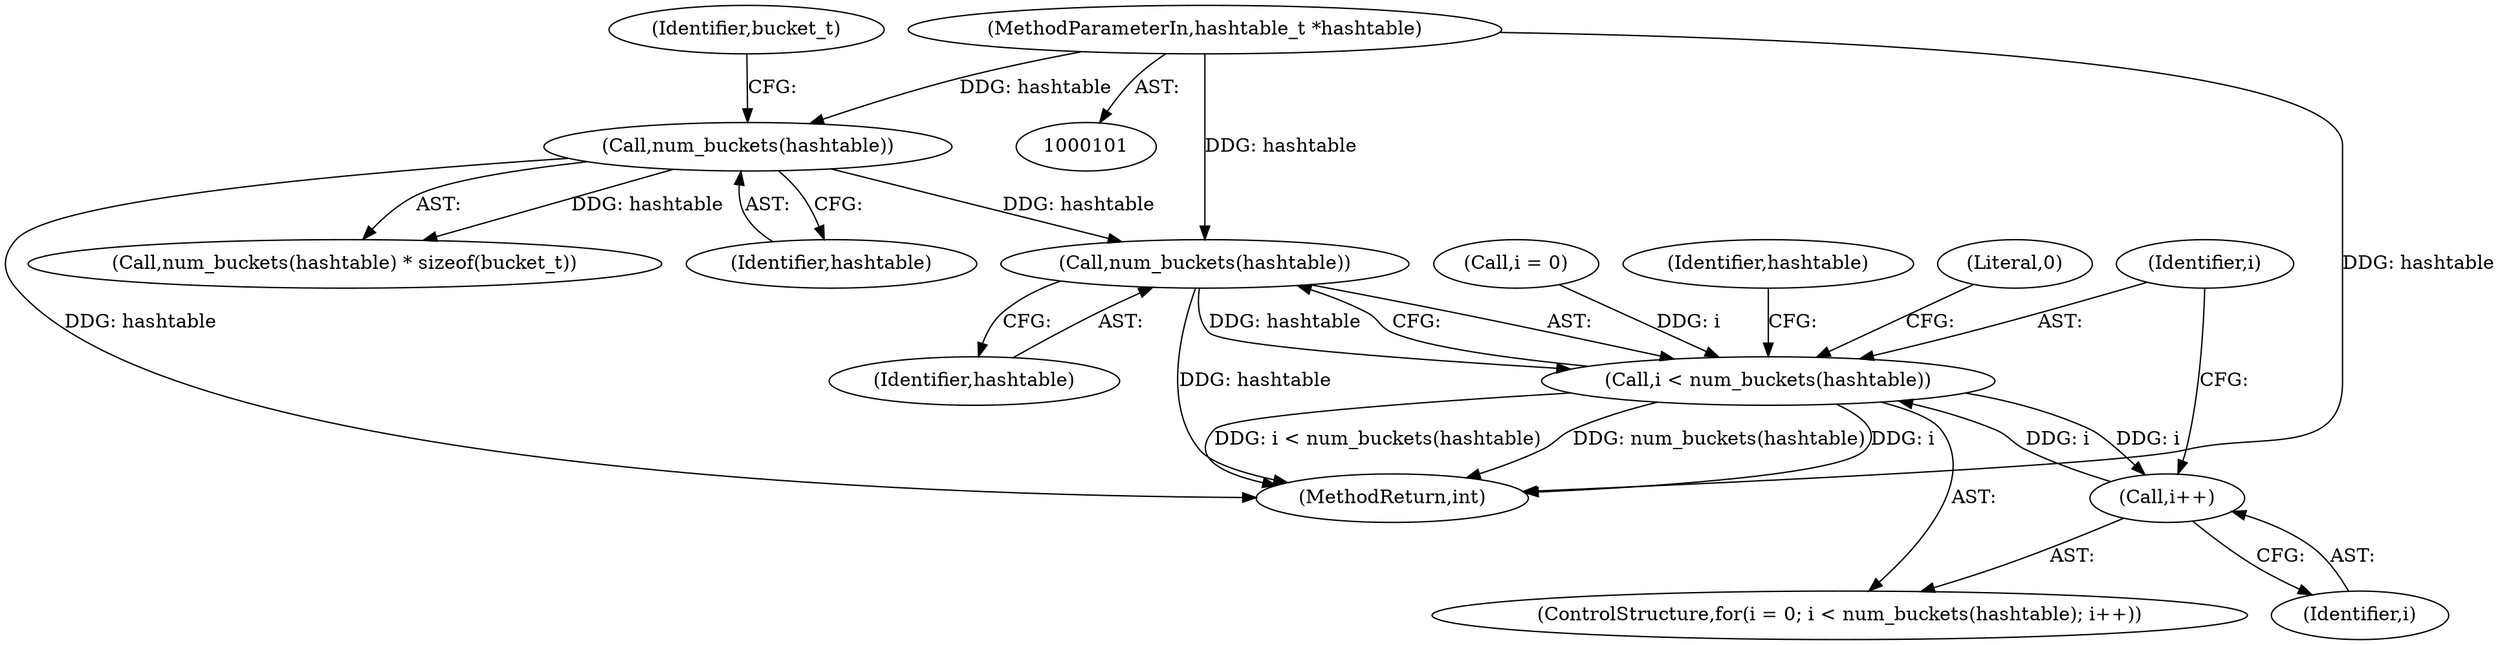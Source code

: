 digraph "1_jansson_8f80c2d83808150724d31793e6ade92749b1faa4_4@pointer" {
"1000144" [label="(Call,num_buckets(hashtable))"];
"1000121" [label="(Call,num_buckets(hashtable))"];
"1000102" [label="(MethodParameterIn,hashtable_t *hashtable)"];
"1000142" [label="(Call,i < num_buckets(hashtable))"];
"1000146" [label="(Call,i++)"];
"1000145" [label="(Identifier,hashtable)"];
"1000122" [label="(Identifier,hashtable)"];
"1000144" [label="(Call,num_buckets(hashtable))"];
"1000139" [label="(Call,i = 0)"];
"1000153" [label="(Identifier,hashtable)"];
"1000170" [label="(Literal,0)"];
"1000146" [label="(Call,i++)"];
"1000121" [label="(Call,num_buckets(hashtable))"];
"1000142" [label="(Call,i < num_buckets(hashtable))"];
"1000171" [label="(MethodReturn,int)"];
"1000102" [label="(MethodParameterIn,hashtable_t *hashtable)"];
"1000143" [label="(Identifier,i)"];
"1000120" [label="(Call,num_buckets(hashtable) * sizeof(bucket_t))"];
"1000124" [label="(Identifier,bucket_t)"];
"1000138" [label="(ControlStructure,for(i = 0; i < num_buckets(hashtable); i++))"];
"1000147" [label="(Identifier,i)"];
"1000144" -> "1000142"  [label="AST: "];
"1000144" -> "1000145"  [label="CFG: "];
"1000145" -> "1000144"  [label="AST: "];
"1000142" -> "1000144"  [label="CFG: "];
"1000144" -> "1000171"  [label="DDG: hashtable"];
"1000144" -> "1000142"  [label="DDG: hashtable"];
"1000121" -> "1000144"  [label="DDG: hashtable"];
"1000102" -> "1000144"  [label="DDG: hashtable"];
"1000121" -> "1000120"  [label="AST: "];
"1000121" -> "1000122"  [label="CFG: "];
"1000122" -> "1000121"  [label="AST: "];
"1000124" -> "1000121"  [label="CFG: "];
"1000121" -> "1000171"  [label="DDG: hashtable"];
"1000121" -> "1000120"  [label="DDG: hashtable"];
"1000102" -> "1000121"  [label="DDG: hashtable"];
"1000102" -> "1000101"  [label="AST: "];
"1000102" -> "1000171"  [label="DDG: hashtable"];
"1000142" -> "1000138"  [label="AST: "];
"1000143" -> "1000142"  [label="AST: "];
"1000153" -> "1000142"  [label="CFG: "];
"1000170" -> "1000142"  [label="CFG: "];
"1000142" -> "1000171"  [label="DDG: i < num_buckets(hashtable)"];
"1000142" -> "1000171"  [label="DDG: num_buckets(hashtable)"];
"1000142" -> "1000171"  [label="DDG: i"];
"1000139" -> "1000142"  [label="DDG: i"];
"1000146" -> "1000142"  [label="DDG: i"];
"1000142" -> "1000146"  [label="DDG: i"];
"1000146" -> "1000138"  [label="AST: "];
"1000146" -> "1000147"  [label="CFG: "];
"1000147" -> "1000146"  [label="AST: "];
"1000143" -> "1000146"  [label="CFG: "];
}
